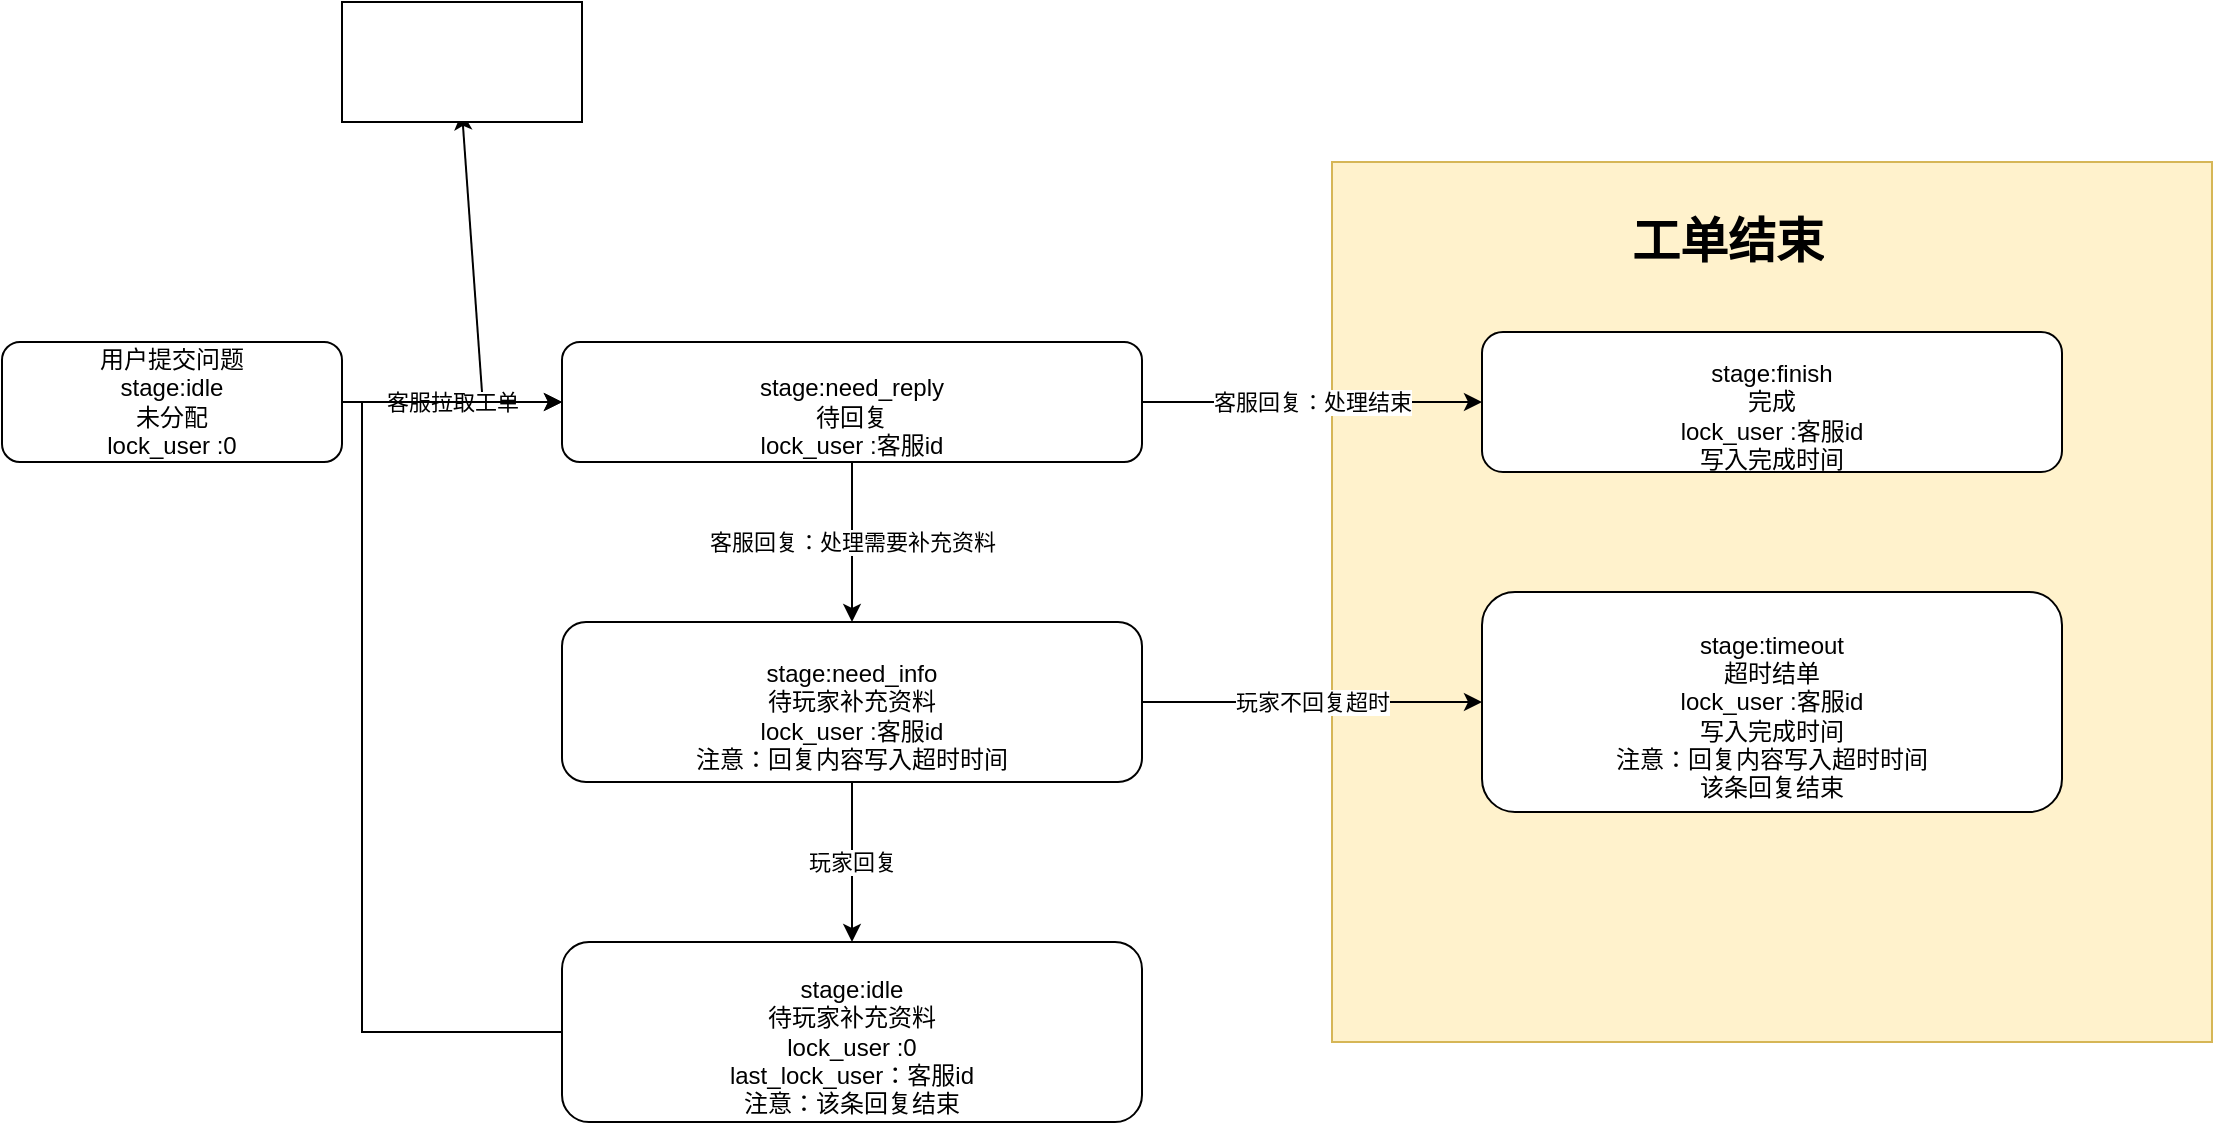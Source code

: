 <mxfile version="20.5.3" type="github">
  <diagram id="PWvh9ggtJIIBJPLl8T4h" name="第 1 页">
    <mxGraphModel dx="1559" dy="2302" grid="1" gridSize="10" guides="1" tooltips="1" connect="1" arrows="1" fold="1" page="1" pageScale="1" pageWidth="1200" pageHeight="1600" math="0" shadow="0">
      <root>
        <mxCell id="0" />
        <mxCell id="1" parent="0" />
        <mxCell id="liVXFNQ5sXX95Kjzr_Q1-18" value="" style="whiteSpace=wrap;html=1;aspect=fixed;fillColor=#fff2cc;strokeColor=#d6b656;" vertex="1" parent="1">
          <mxGeometry x="875" y="40" width="440" height="440" as="geometry" />
        </mxCell>
        <mxCell id="liVXFNQ5sXX95Kjzr_Q1-3" value="客服拉取工单" style="edgeStyle=orthogonalEdgeStyle;rounded=0;orthogonalLoop=1;jettySize=auto;html=1;" edge="1" parent="1" source="liVXFNQ5sXX95Kjzr_Q1-1" target="liVXFNQ5sXX95Kjzr_Q1-2">
          <mxGeometry relative="1" as="geometry" />
        </mxCell>
        <mxCell id="liVXFNQ5sXX95Kjzr_Q1-1" value="用户提交问题&lt;br&gt;stage:idle&lt;br&gt;未分配&lt;br&gt;lock_user :0" style="rounded=1;whiteSpace=wrap;html=1;" vertex="1" parent="1">
          <mxGeometry x="210" y="130" width="170" height="60" as="geometry" />
        </mxCell>
        <mxCell id="liVXFNQ5sXX95Kjzr_Q1-5" value="客服回复：处理需要补充资料" style="edgeStyle=orthogonalEdgeStyle;rounded=0;orthogonalLoop=1;jettySize=auto;html=1;" edge="1" parent="1" source="liVXFNQ5sXX95Kjzr_Q1-2" target="liVXFNQ5sXX95Kjzr_Q1-4">
          <mxGeometry relative="1" as="geometry" />
        </mxCell>
        <mxCell id="liVXFNQ5sXX95Kjzr_Q1-7" value="客服回复：处理结束" style="edgeStyle=orthogonalEdgeStyle;rounded=0;orthogonalLoop=1;jettySize=auto;html=1;" edge="1" parent="1" source="liVXFNQ5sXX95Kjzr_Q1-2" target="liVXFNQ5sXX95Kjzr_Q1-6">
          <mxGeometry relative="1" as="geometry" />
        </mxCell>
        <mxCell id="liVXFNQ5sXX95Kjzr_Q1-2" value="&lt;br&gt;stage:need_reply&lt;br&gt;待回复&lt;br&gt;lock_user :客服id" style="rounded=1;whiteSpace=wrap;html=1;" vertex="1" parent="1">
          <mxGeometry x="490" y="130" width="290" height="60" as="geometry" />
        </mxCell>
        <mxCell id="liVXFNQ5sXX95Kjzr_Q1-10" value="玩家回复" style="edgeStyle=orthogonalEdgeStyle;rounded=0;orthogonalLoop=1;jettySize=auto;html=1;" edge="1" parent="1" source="liVXFNQ5sXX95Kjzr_Q1-4" target="liVXFNQ5sXX95Kjzr_Q1-9">
          <mxGeometry relative="1" as="geometry" />
        </mxCell>
        <mxCell id="liVXFNQ5sXX95Kjzr_Q1-14" value="玩家不回复超时" style="edgeStyle=orthogonalEdgeStyle;rounded=0;orthogonalLoop=1;jettySize=auto;html=1;" edge="1" parent="1" source="liVXFNQ5sXX95Kjzr_Q1-4" target="liVXFNQ5sXX95Kjzr_Q1-13">
          <mxGeometry relative="1" as="geometry" />
        </mxCell>
        <mxCell id="liVXFNQ5sXX95Kjzr_Q1-4" value="&lt;br&gt;stage:need_info&lt;br&gt;待玩家补充资料&lt;br&gt;lock_user :客服id&lt;br&gt;注意：回复内容写入超时时间" style="rounded=1;whiteSpace=wrap;html=1;" vertex="1" parent="1">
          <mxGeometry x="490" y="270" width="290" height="80" as="geometry" />
        </mxCell>
        <mxCell id="liVXFNQ5sXX95Kjzr_Q1-6" value="&lt;br&gt;stage:finish&lt;br&gt;完成&lt;br&gt;lock_user :客服id&lt;br&gt;写入完成时间" style="rounded=1;whiteSpace=wrap;html=1;" vertex="1" parent="1">
          <mxGeometry x="950" y="125" width="290" height="70" as="geometry" />
        </mxCell>
        <mxCell id="liVXFNQ5sXX95Kjzr_Q1-15" style="edgeStyle=orthogonalEdgeStyle;rounded=0;orthogonalLoop=1;jettySize=auto;html=1;entryX=0;entryY=0.5;entryDx=0;entryDy=0;" edge="1" parent="1" source="liVXFNQ5sXX95Kjzr_Q1-9" target="liVXFNQ5sXX95Kjzr_Q1-2">
          <mxGeometry relative="1" as="geometry">
            <mxPoint x="410" y="180" as="targetPoint" />
            <Array as="points">
              <mxPoint x="390" y="475" />
              <mxPoint x="390" y="160" />
            </Array>
          </mxGeometry>
        </mxCell>
        <mxCell id="liVXFNQ5sXX95Kjzr_Q1-9" value="&lt;br&gt;stage:idle&lt;br&gt;待玩家补充资料&lt;br&gt;lock_user :0&lt;br&gt;last_lock_user：客服id&lt;br&gt;注意：该条回复结束" style="rounded=1;whiteSpace=wrap;html=1;" vertex="1" parent="1">
          <mxGeometry x="490" y="430" width="290" height="90" as="geometry" />
        </mxCell>
        <mxCell id="liVXFNQ5sXX95Kjzr_Q1-13" value="&lt;br&gt;stage:timeout&lt;br&gt;超时结单&lt;br&gt;lock_user :客服id&lt;br&gt;写入完成时间&lt;br&gt;注意：回复内容写入超时时间&lt;br&gt;该条回复结束" style="rounded=1;whiteSpace=wrap;html=1;" vertex="1" parent="1">
          <mxGeometry x="950" y="255" width="290" height="110" as="geometry" />
        </mxCell>
        <mxCell id="liVXFNQ5sXX95Kjzr_Q1-19" value="&lt;h1&gt;工单结束&lt;/h1&gt;" style="text;html=1;strokeColor=none;fillColor=none;spacing=5;spacingTop=-20;whiteSpace=wrap;overflow=hidden;rounded=0;" vertex="1" parent="1">
          <mxGeometry x="1020" y="60" width="190" height="50" as="geometry" />
        </mxCell>
        <mxCell id="liVXFNQ5sXX95Kjzr_Q1-20" value="" style="endArrow=classic;html=1;rounded=0;" edge="1" parent="1">
          <mxGeometry width="50" height="50" relative="1" as="geometry">
            <mxPoint x="450" y="155" as="sourcePoint" />
            <mxPoint x="440" y="15" as="targetPoint" />
          </mxGeometry>
        </mxCell>
        <mxCell id="liVXFNQ5sXX95Kjzr_Q1-21" value="" style="rounded=0;whiteSpace=wrap;html=1;" vertex="1" parent="1">
          <mxGeometry x="380" y="-40" width="120" height="60" as="geometry" />
        </mxCell>
      </root>
    </mxGraphModel>
  </diagram>
</mxfile>

